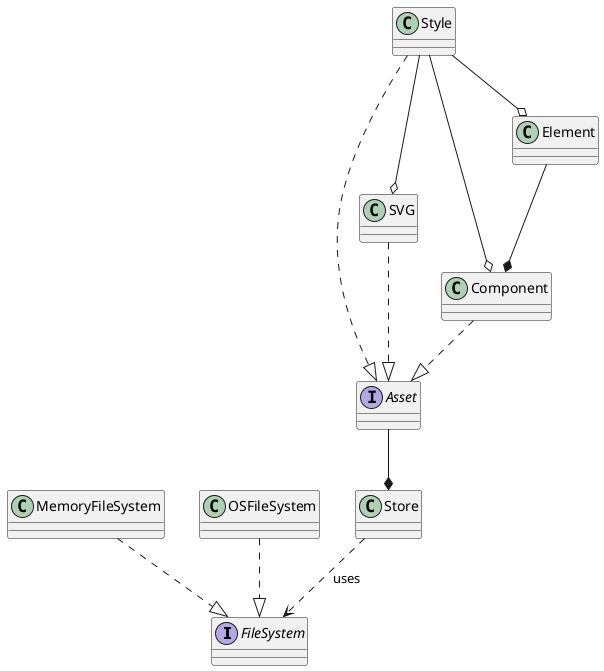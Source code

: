 @startuml

interface FileSystem
class MemoryFileSystem
class OSFileSystem

class Store

interface Asset

class Component
class Style
class SVG

Asset --* Store
Store ..> FileSystem: uses
Component ..|> Asset
Style ..|> Asset
SVG ..|> Asset

Style --o Component
Element --* Component
Style --o Element
Style --o SVG

MemoryFileSystem ..|> FileSystem
OSFileSystem ..|> FileSystem

@enduml